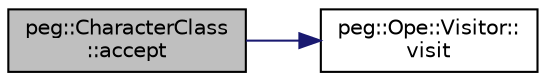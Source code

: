digraph "peg::CharacterClass::accept"
{
 // LATEX_PDF_SIZE
  edge [fontname="Helvetica",fontsize="10",labelfontname="Helvetica",labelfontsize="10"];
  node [fontname="Helvetica",fontsize="10",shape=record];
  rankdir="LR";
  Node1 [label="peg::CharacterClass\l::accept",height=0.2,width=0.4,color="black", fillcolor="grey75", style="filled", fontcolor="black",tooltip=" "];
  Node1 -> Node2 [color="midnightblue",fontsize="10",style="solid"];
  Node2 [label="peg::Ope::Visitor::\lvisit",height=0.2,width=0.4,color="black", fillcolor="white", style="filled",URL="$structpeg_1_1Ope_1_1Visitor.html#ade8440f9ed92da93693329208ba10381",tooltip=" "];
}
